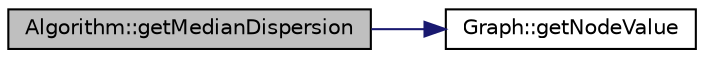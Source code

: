 digraph "Algorithm::getMedianDispersion"
{
 // LATEX_PDF_SIZE
  edge [fontname="Helvetica",fontsize="10",labelfontname="Helvetica",labelfontsize="10"];
  node [fontname="Helvetica",fontsize="10",shape=record];
  rankdir="LR";
  Node1 [label="Algorithm::getMedianDispersion",height=0.2,width=0.4,color="black", fillcolor="grey75", style="filled", fontcolor="black",tooltip="Este método se encarga de determinar la dispersión media, que se define por: Σi,j∈S d(i,..."];
  Node1 -> Node2 [color="midnightblue",fontsize="10",style="solid",fontname="Helvetica"];
  Node2 [label="Graph::getNodeValue",height=0.2,width=0.4,color="black", fillcolor="white", style="filled",URL="$class_graph.html#ae20c9adb9e7aa7773656d6d6fbdaa5e1",tooltip="Se encarga de devolver el valor de la distancia que hay entre el nodo position."];
}
